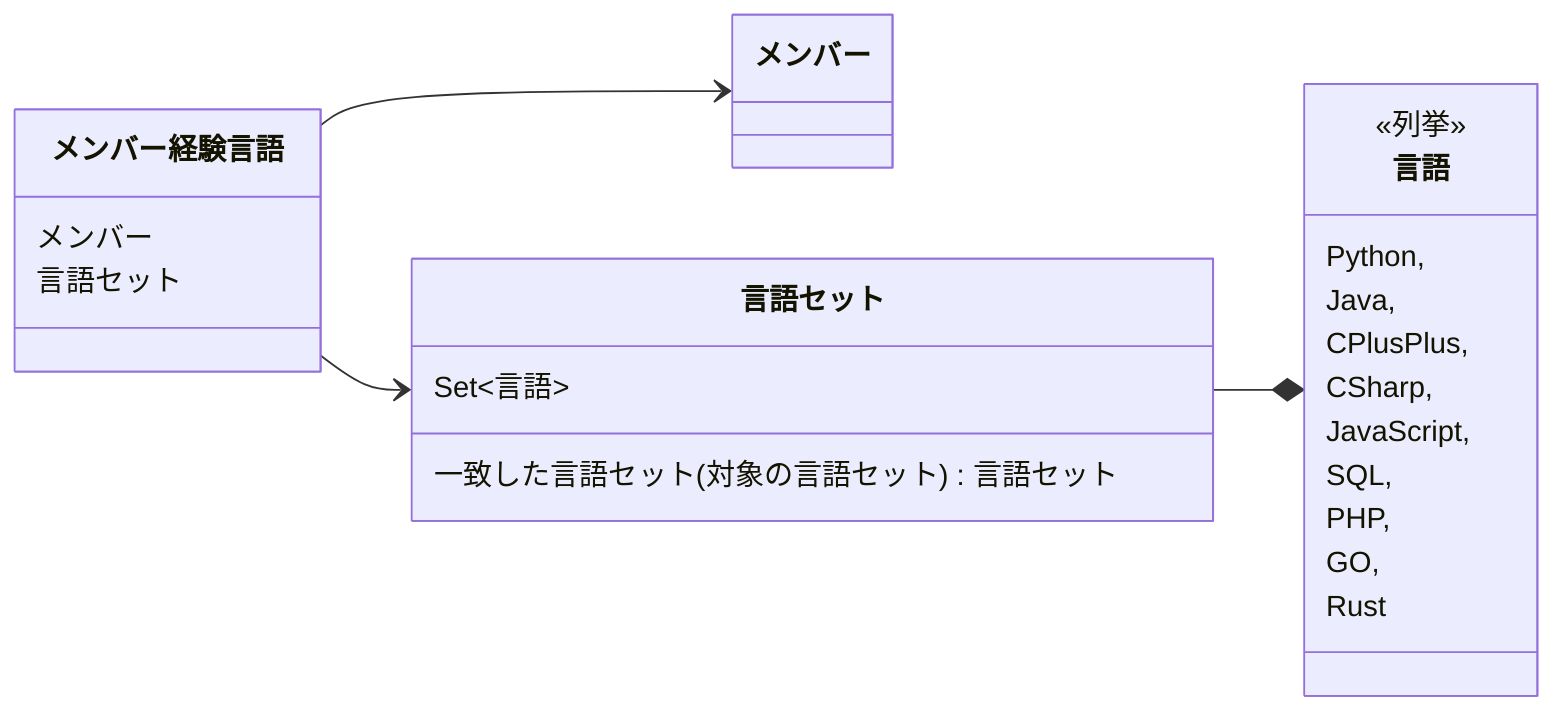 classDiagram
    direction LR
    メンバー経験言語 --> メンバー
    メンバー経験言語 --> 言語セット
    言語セット --* 言語

    class メンバー経験言語 {
        メンバー
        言語セット
    }

    class 言語セット {
        Set~言語~
        一致した言語セット(対象の言語セット) 言語セット
    }

    class 言語 {
        <<列挙>>
        Python,
        Java,
        CPlusPlus,
        CSharp,
        JavaScript,
        SQL,
        PHP,
        GO,
        Rust
    }